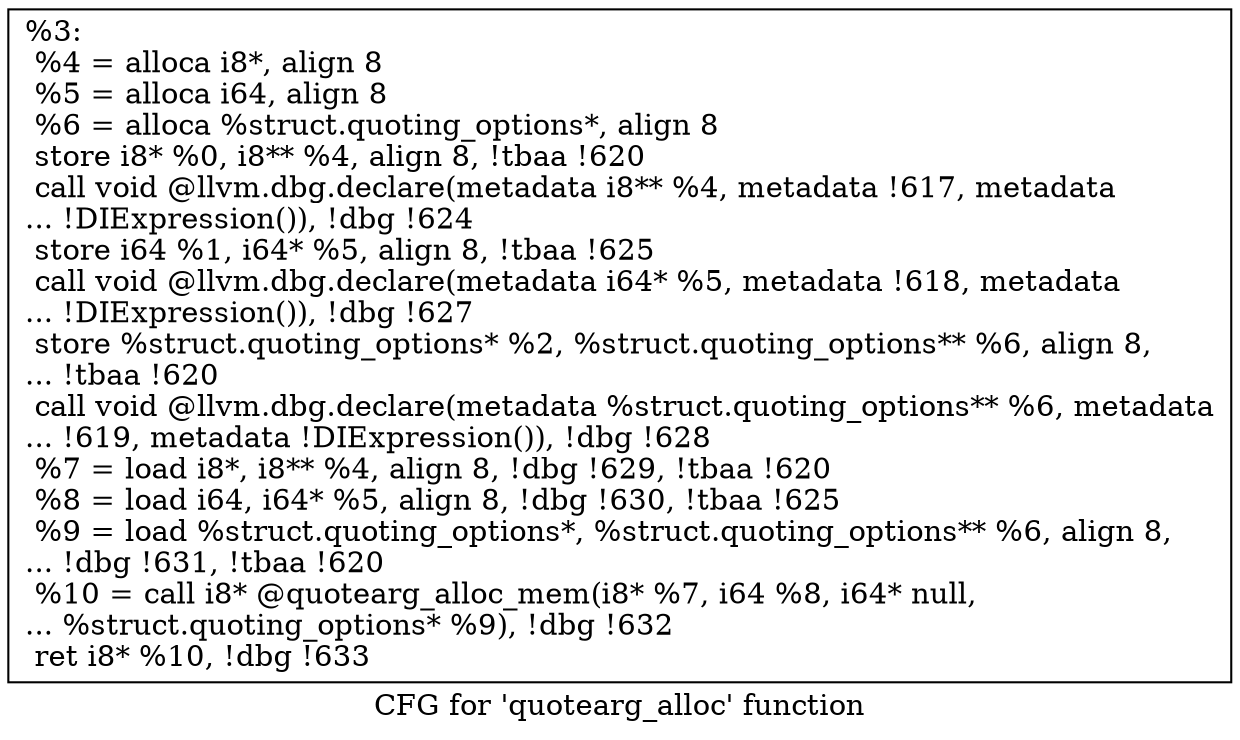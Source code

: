 digraph "CFG for 'quotearg_alloc' function" {
	label="CFG for 'quotearg_alloc' function";

	Node0x1484950 [shape=record,label="{%3:\l  %4 = alloca i8*, align 8\l  %5 = alloca i64, align 8\l  %6 = alloca %struct.quoting_options*, align 8\l  store i8* %0, i8** %4, align 8, !tbaa !620\l  call void @llvm.dbg.declare(metadata i8** %4, metadata !617, metadata\l... !DIExpression()), !dbg !624\l  store i64 %1, i64* %5, align 8, !tbaa !625\l  call void @llvm.dbg.declare(metadata i64* %5, metadata !618, metadata\l... !DIExpression()), !dbg !627\l  store %struct.quoting_options* %2, %struct.quoting_options** %6, align 8,\l... !tbaa !620\l  call void @llvm.dbg.declare(metadata %struct.quoting_options** %6, metadata\l... !619, metadata !DIExpression()), !dbg !628\l  %7 = load i8*, i8** %4, align 8, !dbg !629, !tbaa !620\l  %8 = load i64, i64* %5, align 8, !dbg !630, !tbaa !625\l  %9 = load %struct.quoting_options*, %struct.quoting_options** %6, align 8,\l... !dbg !631, !tbaa !620\l  %10 = call i8* @quotearg_alloc_mem(i8* %7, i64 %8, i64* null,\l... %struct.quoting_options* %9), !dbg !632\l  ret i8* %10, !dbg !633\l}"];
}
